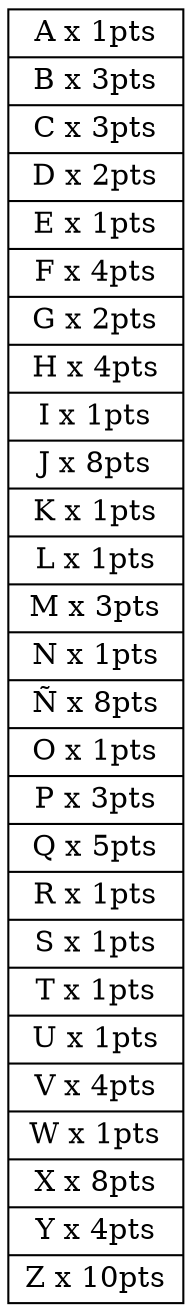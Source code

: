 digraph G {
node[shape=record]
struct [label="{ A x 1pts |B x 3pts |C x 3pts |D x 2pts |E x 1pts |F x 4pts |G x 2pts |H x 4pts |I x 1pts |J x 8pts |K x 1pts |L x 1pts |M x 3pts |N x 1pts |Ñ x 8pts |O x 1pts |P x 3pts |Q x 5pts |R x 1pts |S x 1pts |T x 1pts |U x 1pts |V x 4pts |W x 1pts |X x 8pts |Y x 4pts |Z x 10pts}"];
}

